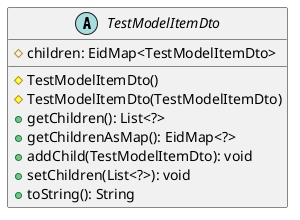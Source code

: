 @startuml

    abstract class TestModelItemDto [[TestModelItemDto.html]] {
        #children: EidMap<TestModelItemDto>
        #TestModelItemDto()
        #TestModelItemDto(TestModelItemDto)
        +getChildren(): List<?>
        +getChildrenAsMap(): EidMap<?>
        +addChild(TestModelItemDto): void
        +setChildren(List<?>): void
        +toString(): String
    }

@enduml

